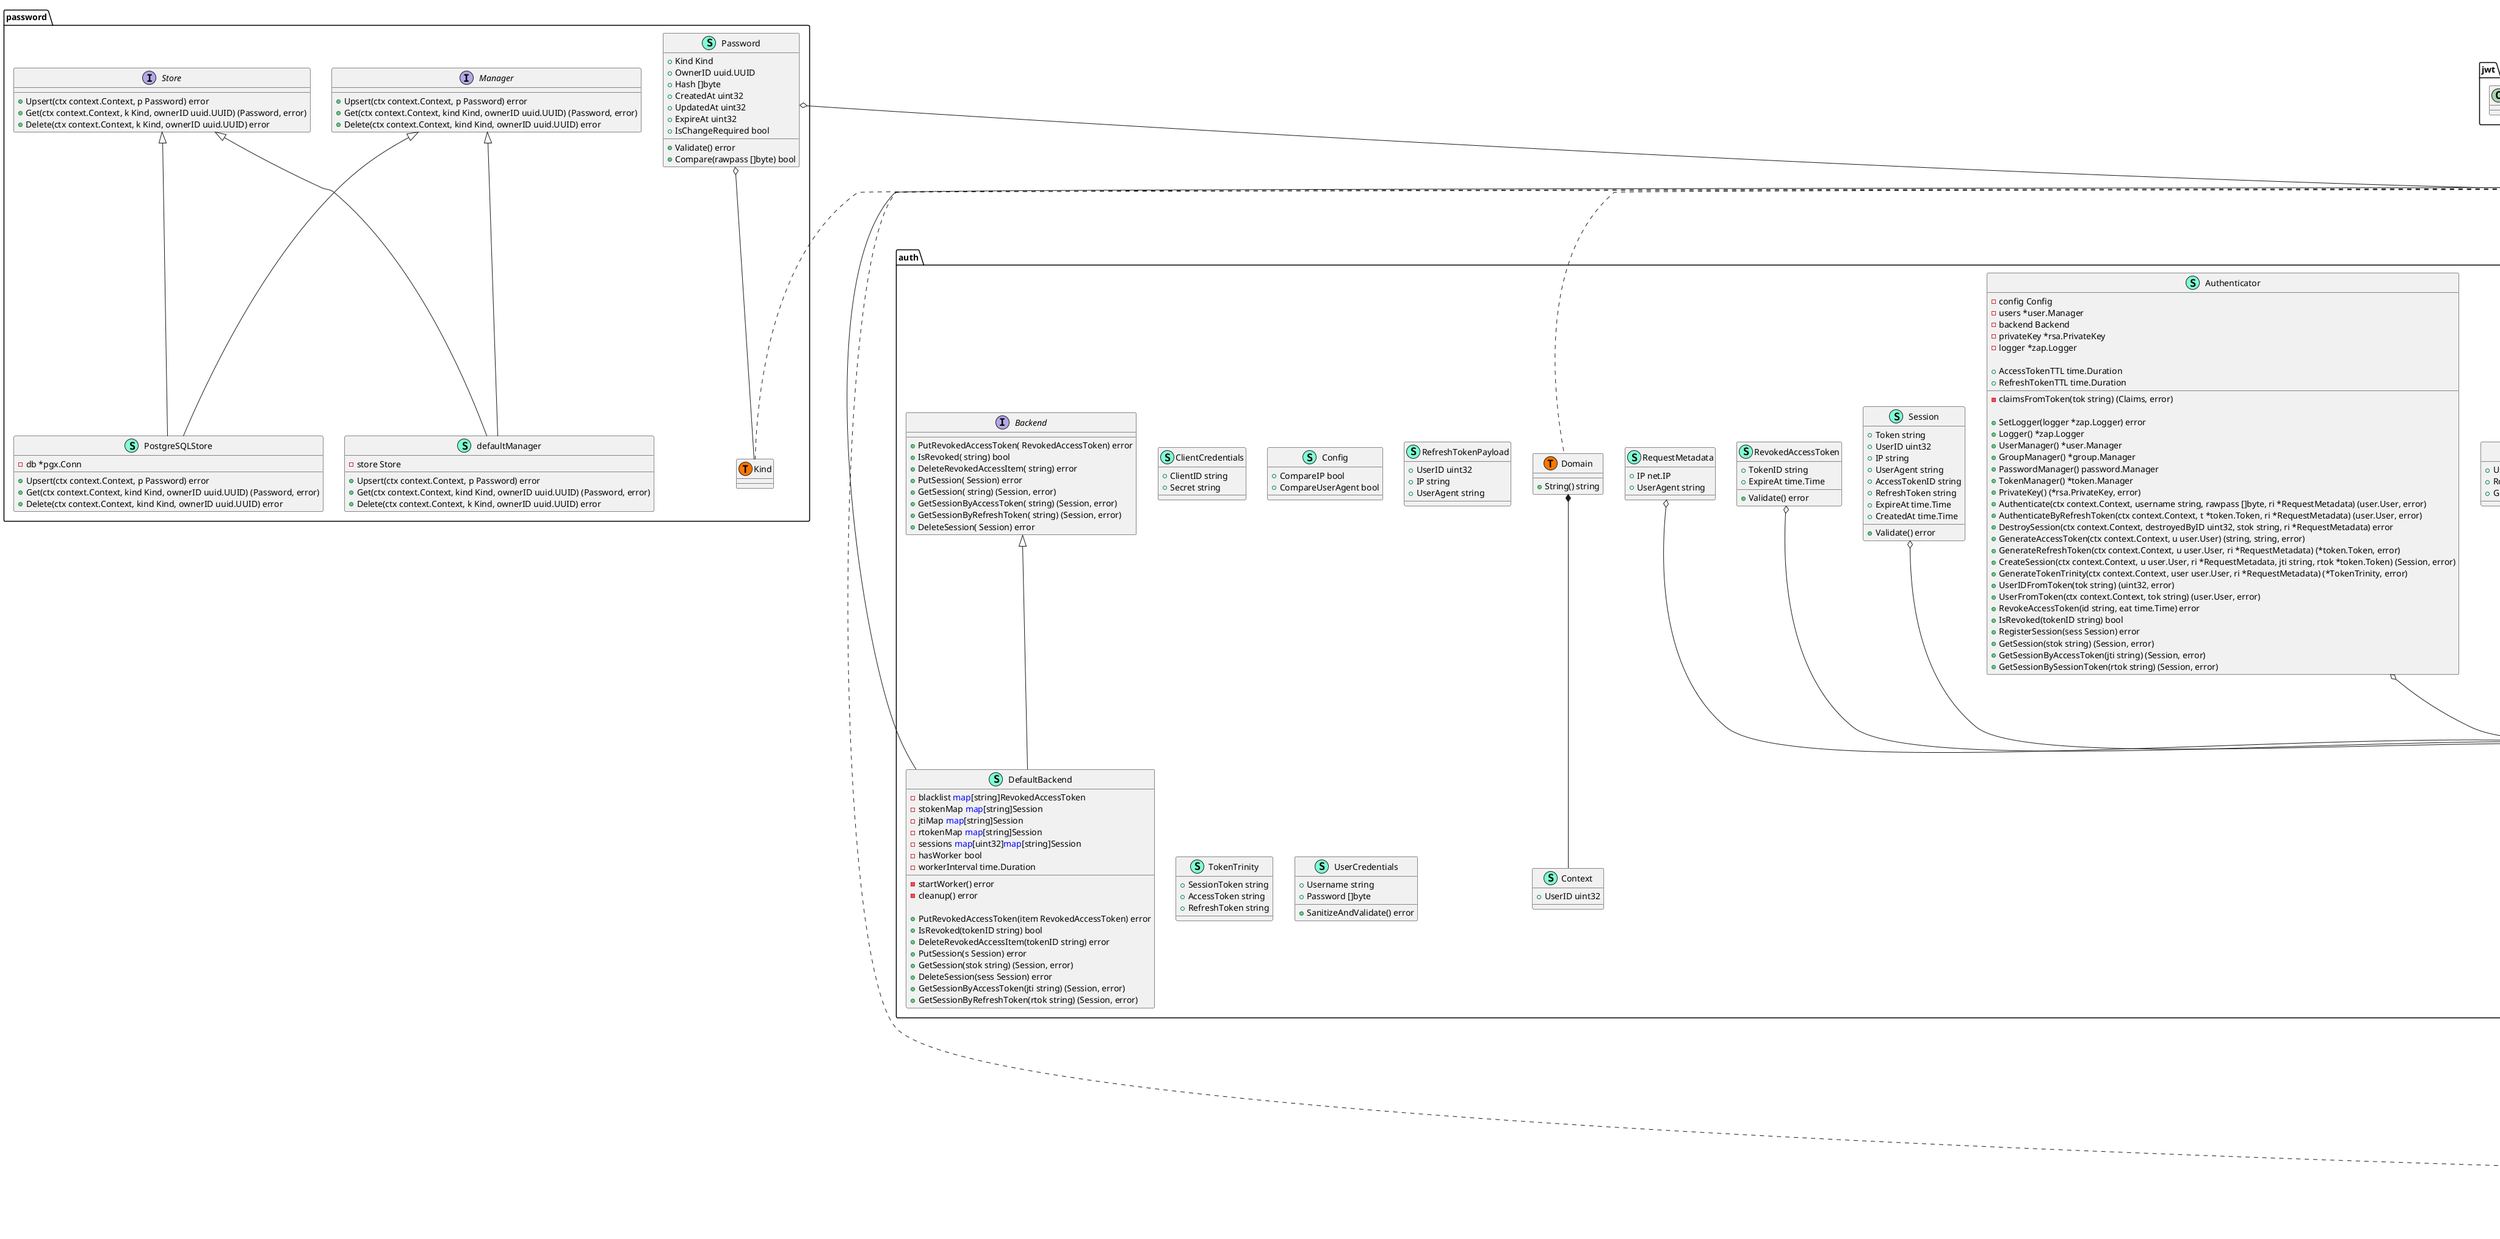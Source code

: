 @startuml
namespace accesspolicy {
    class Actor << (S,Aquamarine) >> {
        + ID uuid.UUID
        + Kind ActorKind

    }
    class ActorKind << (S,Aquamarine) >> {
        + String() string

    }
    class Cell << (S,Aquamarine) >> {
        + Key Actor
        + Rights Right

    }
    class Manager << (S,Aquamarine) >> {
        - policies <font color=blue>map</font>[uuid.UUID]Policy
        - keyMap <font color=blue>map</font>[TKey]uuid.UUID
        - roster <font color=blue>map</font>[uuid.UUID]*Roster
        - groups *group.Manager
        - store Store
        - rosterLock sync.RWMutex

        - putPolicy(p Policy, r *Roster) error
        - lookupPolicy(id uuid.UUID) (Policy, error)
        - removePolicy(policyID uuid.UUID) error

        + Create(ctx context.Context, key TKey, ownerID uuid.UUID, parentID uuid.UUID, obj Object, flags uint8) (Policy, error)
        + Update(ctx context.Context, p Policy) error
        + PolicyByID(ctx context.Context, id uuid.UUID) (Policy, error)
        + PolicyByKey(ctx context.Context, name TKey) (Policy, error)
        + PolicyByObject(ctx context.Context, obj Object) (Policy, error)
        + DeletePolicy(ctx context.Context, p Policy) error
        + RosterByPolicyID(ctx context.Context, id uuid.UUID) (*Roster, error)
        + HasRights(ctx context.Context, pid uuid.UUID, actor Actor, rights Right) bool
        + GrantAccess(ctx context.Context, pid uuid.UUID, grantor Actor, grantee Actor, access Right) error
        + RevokeAccess(ctx context.Context, pid uuid.UUID, grantor Actor, grantee Actor) error
        + SetParent(ctx context.Context, policyID uuid.UUID, parentID uuid.UUID) error
        + Access(ctx context.Context, policyID uuid.UUID, userID uuid.UUID) Right
        + GroupAccess(ctx context.Context, pid uuid.UUID, groupID uuid.UUID) Right
        + GrantPublicAccess(ctx context.Context, pid uuid.UUID, grantor Actor, rights Right) error
        + GrantRoleAccess(ctx context.Context, pid uuid.UUID, grantor Actor, roleID uuid.UUID, rights Right) error
        + GrantGroupAccess(ctx context.Context, pid uuid.UUID, grantor Actor, groupID uuid.UUID, rights Right) error
        + GrantUserAccess(ctx context.Context, pid uuid.UUID, grantor Actor, userID uuid.UUID, rights Right) error
        + UserHasAccess(ctx context.Context, pid uuid.UUID, userID uuid.UUID, rights Right) bool
        + HasPublicRights(ctx context.Context, policyID uuid.UUID, rights Right) bool
        + HasGroupRights(ctx context.Context, policyID uuid.UUID, groupID uuid.UUID, rights Right) bool
        + HasRoleRights(ctx context.Context, policyID uuid.UUID, groupID uuid.UUID, rights Right) bool
        + SummarizedUserAccess(ctx context.Context, policyID uuid.UUID, userID uuid.UUID) Right

    }
    class Object << (S,Aquamarine) >> {
        + Name TObjectName
        + ID uuid.UUID

    }
    class Policy << (S,Aquamarine) >> {
        + Key TKey
        + ObjectName TObjectName
        + ID uuid.UUID
        + ParentID uuid.UUID
        + OwnerID uuid.UUID
        + ObjectID uuid.UUID
        + Flags uint8
        + _ <font color=blue>struct</font>{}

        + IsOwner(id uuid.UUID) bool
        + ApplyChangelog(changelog diff.Changelog) error
        + Validate() error
        + IsInherited() bool
        + IsExtended() bool
        + SetKey(key <font color=blue>interface</font>{}, maxLen int) error
        + SetObjectName(objectType <font color=blue>interface</font>{}, maxLen int) error

    }
    class PostgreSQLStore << (S,Aquamarine) >> {
        - db *pgx.Conn

        - withTransaction(ctx context.Context, fn <font color=blue>func</font>(*pgx.Tx) error) error
        - breakdownRoster(pid uuid.UUID, r *Roster) []RosterEntry
        - buildRoster(records []RosterEntry) *Roster
        - applyRosterChanges(tx *pgx.Tx, pid uuid.UUID, r *Roster) error
        - onePolicy(ctx context.Context, q string, args ...<font color=blue>interface</font>{}) (Policy, error)
        - manyPolicies(ctx context.Context, q string, args ...<font color=blue>interface</font>{}) ([]Policy, error)

        + CreatePolicy(ctx context.Context, p Policy, r *Roster) (Policy, *Roster, error)
        + UpdatePolicy(ctx context.Context, p Policy, r *Roster) error
        + FetchPolicyByID(ctx context.Context, id uuid.UUID) (Policy, error)
        + FetchPolicyByKey(ctx context.Context, key TKey) (Policy, error)
        + FetchPolicyByObject(ctx context.Context, obj Object) (Policy, error)
        + DeletePolicy(ctx context.Context, p Policy) error
        + CreateRoster(ctx context.Context, policyID uuid.UUID, r *Roster) error
        + FetchRosterByPolicyID(ctx context.Context, pid uuid.UUID) (*Roster, error)
        + UpdateRoster(ctx context.Context, pid uuid.UUID, r *Roster) error
        + DeleteRoster(ctx context.Context, pid uuid.UUID) error

    }
    class RAction << (S,Aquamarine) >> {
        + String() string

    }
    class Right << (S,Aquamarine) >> {
        + Translate() string
        + String() string

    }
    class Roster << (S,Aquamarine) >> {
        - calculatedCache <font color=blue>map</font>[Actor]Right
        - changes []rosterChange
        - registryLock sync.RWMutex
        - cacheLock sync.RWMutex
        - changeLock sync.RWMutex
        - backup *Roster

        + Registry []Cell
        + Everyone Right

        - put(key Actor, rights Right) 
        - lookup(key Actor) Right
        - hasRights(key Actor, rights Right) bool
        - delete(key Actor) 
        - putCache(key Actor, rights Right) 
        - lookupCache(key Actor) (Right, error)
        - deleteCache(key Actor) 
        - change(action RAction, key Actor, rights Right) 
        - clearChanges() 
        - createBackup() 
        - restoreBackup() 

    }
    class RosterEntry << (S,Aquamarine) >> {
        + PolicyID uuid.UUID
        + ActorID uuid.UUID
        + ActorKind ActorKind
        + Access Right
        + AccessExplained string

    }
    interface Store  {
        + CreatePolicy(ctx context.Context, p Policy, r *Roster) (Policy, *Roster, error)
        + UpdatePolicy(ctx context.Context, p Policy, r *Roster) error
        + FetchPolicyByID(ctx context.Context, id uuid.UUID) (Policy, error)
        + FetchPolicyByKey(ctx context.Context, key TKey) (Policy, error)
        + FetchPolicyByObject(ctx context.Context, obj Object) (Policy, error)
        + DeletePolicy(ctx context.Context, p Policy) error
        + CreateRoster(ctx context.Context, policyID uuid.UUID, r *Roster) error
        + FetchRosterByPolicyID(ctx context.Context, pid uuid.UUID) (*Roster, error)
        + UpdateRoster(ctx context.Context, pid uuid.UUID, r *Roster) error
        + DeleteRoster(ctx context.Context, pid uuid.UUID) error

    }
    class TKey << (S,Aquamarine) >> {
        + Value() (driver.Value, error)
        + Scan(v <font color=blue>interface</font>{}) error

    }
    class TObjectName << (S,Aquamarine) >> {
        + Value() (driver.Value, error)
        + Scan(v <font color=blue>interface</font>{}) error

    }
    class accesspolicy.ActorKind << (T, #FF7700) >>  {
    }
    class accesspolicy.RAction << (T, #FF7700) >>  {
    }
    class accesspolicy.Right << (T, #FF7700) >>  {
    }
    class accesspolicy.TKey << (T, #FF7700) >>  {
    }
    class rosterChange << (S,Aquamarine) >> {
        - action RAction
        - key Actor
        - accessRight Right

    }
}
"sync.RWMutex" *-- "accesspolicy.Manager"

"accesspolicy.Store" <|-- "accesspolicy.PostgreSQLStore"

"accesspolicy.Actor" o-- "accesspolicy.ActorKind"
"accesspolicy.Actor" o-- "uuid.UUID"
"accesspolicy.Cell" o-- "accesspolicy.Actor"
"accesspolicy.Cell" o-- "accesspolicy.Right"
"accesspolicy.Object" o-- "accesspolicy.TObjectName"
"accesspolicy.Object" o-- "uuid.UUID"
"accesspolicy.Policy" o-- "accesspolicy.TKey"
"accesspolicy.Policy" o-- "accesspolicy.TObjectName"
"accesspolicy.Policy" o-- "uuid.UUID"
"accesspolicy.Roster" o-- "accesspolicy.Cell"
"accesspolicy.Roster" o-- "accesspolicy.Right"
"accesspolicy.RosterEntry" o-- "accesspolicy.ActorKind"
"accesspolicy.RosterEntry" o-- "accesspolicy.Right"
"accesspolicy.RosterEntry" o-- "uuid.UUID"

namespace auth {
    class Authenticator << (S,Aquamarine) >> {
        - config Config
        - users *user.Manager
        - backend Backend
        - privateKey *rsa.PrivateKey
        - logger *zap.Logger

        + AccessTokenTTL time.Duration
        + RefreshTokenTTL time.Duration

        - claimsFromToken(tok string) (Claims, error)

        + SetLogger(logger *zap.Logger) error
        + Logger() *zap.Logger
        + UserManager() *user.Manager
        + GroupManager() *group.Manager
        + PasswordManager() password.Manager
        + TokenManager() *token.Manager
        + PrivateKey() (*rsa.PrivateKey, error)
        + Authenticate(ctx context.Context, username string, rawpass []byte, ri *RequestMetadata) (user.User, error)
        + AuthenticateByRefreshToken(ctx context.Context, t *token.Token, ri *RequestMetadata) (user.User, error)
        + DestroySession(ctx context.Context, destroyedByID uint32, stok string, ri *RequestMetadata) error
        + GenerateAccessToken(ctx context.Context, u user.User) (string, string, error)
        + GenerateRefreshToken(ctx context.Context, u user.User, ri *RequestMetadata) (*token.Token, error)
        + CreateSession(ctx context.Context, u user.User, ri *RequestMetadata, jti string, rtok *token.Token) (Session, error)
        + GenerateTokenTrinity(ctx context.Context, user user.User, ri *RequestMetadata) (*TokenTrinity, error)
        + UserIDFromToken(tok string) (uint32, error)
        + UserFromToken(ctx context.Context, tok string) (user.User, error)
        + RevokeAccessToken(id string, eat time.Time) error
        + IsRevoked(tokenID string) bool
        + RegisterSession(sess Session) error
        + GetSession(stok string) (Session, error)
        + GetSessionByAccessToken(jti string) (Session, error)
        + GetSessionBySessionToken(rtok string) (Session, error)

    }
    interface Backend  {
        + PutRevokedAccessToken( RevokedAccessToken) error
        + IsRevoked( string) bool
        + DeleteRevokedAccessItem( string) error
        + PutSession( Session) error
        + GetSession( string) (Session, error)
        + GetSessionByAccessToken( string) (Session, error)
        + GetSessionByRefreshToken( string) (Session, error)
        + DeleteSession( Session) error

    }
    class Claims << (S,Aquamarine) >> {
        + UserID uuid.UUID
        + Roles []group.TKey
        + Groups []group.TKey

    }
    class ClientCredentials << (S,Aquamarine) >> {
        + ClientID string
        + Secret string

    }
    class Config << (S,Aquamarine) >> {
        + CompareIP bool
        + CompareUserAgent bool

    }
    class Context << (S,Aquamarine) >> {
        + UserID uint32

    }
    class DefaultBackend << (S,Aquamarine) >> {
        - blacklist <font color=blue>map</font>[string]RevokedAccessToken
        - stokenMap <font color=blue>map</font>[string]Session
        - jtiMap <font color=blue>map</font>[string]Session
        - rtokenMap <font color=blue>map</font>[string]Session
        - sessions <font color=blue>map</font>[uint32]<font color=blue>map</font>[string]Session
        - hasWorker bool
        - workerInterval time.Duration

        - startWorker() error
        - cleanup() error

        + PutRevokedAccessToken(item RevokedAccessToken) error
        + IsRevoked(tokenID string) bool
        + DeleteRevokedAccessItem(tokenID string) error
        + PutSession(s Session) error
        + GetSession(stok string) (Session, error)
        + DeleteSession(sess Session) error
        + GetSessionByAccessToken(jti string) (Session, error)
        + GetSessionByRefreshToken(rtok string) (Session, error)

    }
    class Domain << (S,Aquamarine) >> {
        + String() string

    }
    class RefreshTokenPayload << (S,Aquamarine) >> {
        + UserID uint32
        + IP string
        + UserAgent string

    }
    class RequestMetadata << (S,Aquamarine) >> {
        + IP net.IP
        + UserAgent string

    }
    class RevokedAccessToken << (S,Aquamarine) >> {
        + TokenID string
        + ExpireAt time.Time

        + Validate() error

    }
    class Session << (S,Aquamarine) >> {
        + Token string
        + UserID uint32
        + IP string
        + UserAgent string
        + AccessTokenID string
        + RefreshToken string
        + ExpireAt time.Time
        + CreatedAt time.Time

        + Validate() error

    }
    class TokenTrinity << (S,Aquamarine) >> {
        + SessionToken string
        + AccessToken string
        + RefreshToken string

    }
    class UserCredentials << (S,Aquamarine) >> {
        + Username string
        + Password []byte

        + SanitizeAndValidate() error

    }
    class auth.ContextKey << (T, #FF7700) >>  {
    }
    class auth.Domain << (T, #FF7700) >>  {
    }
}
"jwt.StandardClaims" *-- "auth.Claims"
"auth.Domain" *-- "auth.Context"
"sync.RWMutex" *-- "auth.DefaultBackend"

"auth.Backend" <|-- "auth.DefaultBackend"

"auth.Authenticator" o-- "time.Duration"
"auth.Claims" o-- "group.TKey"
"auth.Claims" o-- "uuid.UUID"
"auth.RequestMetadata" o-- "net.IP"
"auth.RevokedAccessToken" o-- "time.Time"
"auth.Session" o-- "time.Time"

namespace bytearray {
    class ByteString128 << (S,Aquamarine) >> {
        + String() string
        + Trim() 
        + ToLower() 
        + EncodeBinary(ci *pgtype.ConnInfo, buf []byte) ([]byte, error)
        + DecodeBinary(ci *pgtype.ConnInfo, src []byte) error

    }
    class ByteString16 << (S,Aquamarine) >> {
        + String() string
        + Trim() 
        + ToLower() 
        + EncodeBinary(ci *pgtype.ConnInfo, buf []byte) ([]byte, error)
        + DecodeBinary(ci *pgtype.ConnInfo, src []byte) error

    }
    class ByteString256 << (S,Aquamarine) >> {
        + String() string
        + Trim() 
        + ToLower() 
        + EncodeBinary(ci *pgtype.ConnInfo, buf []byte) ([]byte, error)
        + DecodeBinary(ci *pgtype.ConnInfo, src []byte) error

    }
    class ByteString32 << (S,Aquamarine) >> {
        + String() string
        + Trim() 
        + ToLower() 
        + EncodeBinary(ci *pgtype.ConnInfo, buf []byte) ([]byte, error)
        + DecodeBinary(ci *pgtype.ConnInfo, src []byte) error

    }
    class ByteString512 << (S,Aquamarine) >> {
        + String() string
        + Trim() 
        + ToLower() 
        + EncodeBinary(ci *pgtype.ConnInfo, buf []byte) ([]byte, error)
        + DecodeBinary(ci *pgtype.ConnInfo, src []byte) error

    }
    class ByteString64 << (S,Aquamarine) >> {
        + String() string
        + Trim() 
        + ToLower() 
        + EncodeBinary(ci *pgtype.ConnInfo, buf []byte) ([]byte, error)
        + DecodeBinary(ci *pgtype.ConnInfo, src []byte) error

    }
    class bytearray.ByteString128 << (T, #FF7700) >>  {
    }
    class bytearray.ByteString16 << (T, #FF7700) >>  {
    }
    class bytearray.ByteString256 << (T, #FF7700) >>  {
    }
    class bytearray.ByteString32 << (T, #FF7700) >>  {
    }
    class bytearray.ByteString512 << (T, #FF7700) >>  {
    }
    class bytearray.ByteString64 << (T, #FF7700) >>  {
    }
}



namespace core {
    class Core << (S,Aquamarine) >> {
        - users *user.Manager
        - tokens *token.Manager
        - logger *zap.Logger

        + Init(ctx context.Context) error
        + UserManager() *user.Manager
        + TokenManager() (*token.Manager, error)
        + Validate() error
        + SetLogger(logger *zap.Logger) error
        + Logger() *zap.Logger
        + SetTokenManager(tm *token.Manager) error

    }
}



namespace endpoints {
    class Endpoint << (S,Aquamarine) >> {
        - name TName
        - core *core.Core
        - handler Handler

        + ServeHTTP(w http.ResponseWriter, r *http.Request) 

    }
    class Response << (S,Aquamarine) >> {
        + Error error
        + Result <font color=blue>interface</font>{}
        + ExecutionTime time.Duration

    }
    class TName << (S,Aquamarine) >> {
        + Scan(v <font color=blue>interface</font>{}) error
        + Value() (driver.Value, error)

    }
    class endpoints.ContextKey << (T, #FF7700) >>  {
    }
    class endpoints.Handler << (T, #FF7700) >>  {
    }
    class endpoints.TName << (T, #FF7700) >>  {
    }
    class "<font color=blue>func</font>(*core.Core, http.ResponseWriter, *http.Request) (<font color=blue>interface</font>{}, int, error)" as fontcolorbluefuncfontcoreCorehttpResponseWriterhttpRequestfontcolorblueinterfacefontinterror {
        'This class was created so that we can correctly have an alias pointing to this name. Since it contains dots that can break namespaces
    }
}


"endpoints.Response" o-- "time.Duration"

namespace group {
    class Asset << (S,Aquamarine) >> {
        + Kind AssetKind
        + ID uuid.UUID

    }
    class AssetKind << (S,Aquamarine) >> {
        + Value() (driver.Value, error)
        + Scan(data []byte) error
        + String() string

    }
    class Flags << (S,Aquamarine) >> {
        + Translate() string
        + String() string
        + Value() (driver.Value, error)

    }
    class Group << (S,Aquamarine) >> {
        + DisplayName TName
        + Key TKey
        + ID uuid.UUID
        + ParentID uuid.UUID
        + Flags Flags
        + _ <font color=blue>struct</font>{}

        + Validate() error
        + IsDefault() bool
        + IsEnabled() bool
        + IsGroup() bool
        + IsRole() bool
        + SetKey(key <font color=blue>interface</font>{}, maxLen int) error
        + SetName(name <font color=blue>interface</font>{}, maxLen int) error

    }
    class Manager << (S,Aquamarine) >> {
        - groups <font color=blue>map</font>[uuid.UUID]Group
        - keyMap <font color=blue>map</font>[TKey]uuid.UUID
        - defaultIDs []uuid.UUID
        - assetGroups <font color=blue>map</font>[Asset][]uuid.UUID
        - groupAssets <font color=blue>map</font>[uuid.UUID][]Asset
        - store Store
        - logger *zap.Logger

        - setupDefaultGroups(ctx context.Context) error

        + SetLogger(logger *zap.Logger) error
        + Logger() *zap.Logger
        + Init(ctx context.Context) error
        + Store() (Store, error)
        + Create(ctx context.Context, flags Flags, parentID uuid.UUID, key TKey, name TName) (Group, error)
        + Put(ctx context.Context, g Group) error
        + Lookup(ctx context.Context, groupID uuid.UUID) (Group, error)
        + Remove(ctx context.Context, groupID uuid.UUID) error
        + List(kind Flags) []Group
        + GroupByID(ctx context.Context, id uuid.UUID) (Group, error)
        + GroupByKey(ctx context.Context, key TKey) (Group, error)
        + GroupByName(ctx context.Context, name TName) (Group, error)
        + DeleteGroup(ctx context.Context, groupID uuid.UUID) error
        + GroupsByAssetID(ctx context.Context, mask Flags, asset Asset) []Group
        + Groups(ctx context.Context, mask Flags) []Group
        + Parent(ctx context.Context, g Group) (Group, error)
        + Validate(ctx context.Context, groupID uuid.UUID) error
        + IsCircuited(ctx context.Context, groupID uuid.UUID) (bool, error)
        + SetParent(ctx context.Context, groupID uuid.UUID, newParentID uuid.UUID) error
        + IsAsset(ctx context.Context, groupID uuid.UUID, asset Asset) bool
        + CreateRelation(ctx context.Context, rel Relation) error
        + DeleteRelation(ctx context.Context, rel Relation) error
        + LinkAsset(ctx context.Context, groupID uuid.UUID, asset Asset) error
        + UnlinkAsset(ctx context.Context, groupID uuid.UUID, asset Asset) error
        + Invite(ctx context.Context, groupID uuid.UUID, asset Asset) error

    }
    class PostgreSQLStore << (S,Aquamarine) >> {
        - db *pgx.Conn

        - oneGroup(ctx context.Context, q string, args ...<font color=blue>interface</font>{}) (Group, error)
        - manyGroups(ctx context.Context, q string, args ...<font color=blue>interface</font>{}) ([]Group, error)
        - oneRelation(ctx context.Context, q string, args ...<font color=blue>interface</font>{}) (Relation, error)
        - manyRelations(ctx context.Context, q string, args ...<font color=blue>interface</font>{}) ([]Relation, error)

        + UpsertGroup(ctx context.Context, g Group) (Group, error)
        + CreateRelation(ctx context.Context, rel Relation) error
        + FetchGroupByID(ctx context.Context, groupID uuid.UUID) (Group, error)
        + FetchGroupByKey(ctx context.Context, key TKey) (Group, error)
        + FetchGroupByName(ctx context.Context, name TName) (Group, error)
        + FetchGroupsByName(ctx context.Context, isPartial bool, name TName) ([]Group, error)
        + FetchAllGroups(ctx context.Context) ([]Group, error)
        + FetchAllRelations(ctx context.Context) ([]Relation, error)
        + FetchGroupRelations(ctx context.Context, groupID uuid.UUID) ([]Relation, error)
        + HasRelation(ctx context.Context, rel Relation) (bool, error)
        + DeleteByID(ctx context.Context, groupID uuid.UUID) error
        + DeleteRelation(ctx context.Context, rel Relation) error

    }
    class Relation << (S,Aquamarine) >> {
        + GroupID uuid.UUID
        + Asset Asset

    }
    interface Store  {
        + UpsertGroup(ctx context.Context, g Group) (Group, error)
        + CreateRelation(ctx context.Context, rel Relation) error
        + FetchGroupByID(ctx context.Context, groupID uuid.UUID) (Group, error)
        + FetchGroupByKey(ctx context.Context, key TKey) (Group, error)
        + FetchGroupByName(ctx context.Context, name TName) (Group, error)
        + FetchGroupsByName(ctx context.Context, isPartial bool, name TName) ([]Group, error)
        + HasRelation(ctx context.Context, rel Relation) (bool, error)
        + FetchAllGroups(ctx context.Context) ([]Group, error)
        + FetchAllRelations(ctx context.Context) ([]Relation, error)
        + FetchGroupRelations(ctx context.Context, groupID uuid.UUID) ([]Relation, error)
        + DeleteByID(ctx context.Context, groupID uuid.UUID) error
        + DeleteRelation(ctx context.Context, rel Relation) error

    }
    class TKey << (S,Aquamarine) >> {
        + MarshalBinary() ([]byte, error)
        + UnmarshalBinary(data []byte) ([]byte, error)
        + Value() (driver.Value, error)
        + EncodeBinary(ci *pgtype.ConnInfo, buf []byte) ([]byte, error)
        + Scan(v <font color=blue>interface</font>{}) error
        + String() string

    }
    class TName << (S,Aquamarine) >> {
        + Value() (driver.Value, error)
        + MarshalBinary() ([]byte, error)
        + UnmarshalBinary(data []byte) ([]byte, error)
        + String() string
        + Scan(v <font color=blue>interface</font>{}) error

    }
    class group.AssetKind << (T, #FF7700) >>  {
    }
    class group.Flags << (T, #FF7700) >>  {
    }
    class group.List << (T, #FF7700) >>  {
    }
    class group.TKey << (T, #FF7700) >>  {
    }
}
"sync.RWMutex" *-- "group.Manager"

"group.Store" <|-- "group.PostgreSQLStore"

"group.Asset" o-- "group.AssetKind"
"group.Asset" o-- "uuid.UUID"
"group.Group" o-- "group.Flags"
"group.Group" o-- "group.TKey"
"group.Group" o-- "group.TName"
"group.Group" o-- "uuid.UUID"
"group.Relation" o-- "group.Asset"
"group.Relation" o-- "uuid.UUID"

namespace guard {
    class cache << (S,Aquamarine) >> {
        - objects <font color=blue>map</font>[string]object

        - inspectObject(obj <font color=blue>interface</font>{}) (object, error)

    }
    class object << (S,Aquamarine) >> {
        - name string
        - dbColumns <font color=blue>map</font>[string]string
        - editable <font color=blue>map</font>[string]bool

        - addFields(field reflect.StructField) 

    }
}
"sync.RWMutex" *-- "guard.cache"



namespace password {
    interface Manager  {
        + Upsert(ctx context.Context, p Password) error
        + Get(ctx context.Context, kind Kind, ownerID uuid.UUID) (Password, error)
        + Delete(ctx context.Context, kind Kind, ownerID uuid.UUID) error

    }
    class Password << (S,Aquamarine) >> {
        + Kind Kind
        + OwnerID uuid.UUID
        + Hash []byte
        + CreatedAt uint32
        + UpdatedAt uint32
        + ExpireAt uint32
        + IsChangeRequired bool

        + Validate() error
        + Compare(rawpass []byte) bool

    }
    class PostgreSQLStore << (S,Aquamarine) >> {
        - db *pgx.Conn

        + Upsert(ctx context.Context, p Password) error
        + Get(ctx context.Context, kind Kind, ownerID uuid.UUID) (Password, error)
        + Delete(ctx context.Context, kind Kind, ownerID uuid.UUID) error

    }
    interface Store  {
        + Upsert(ctx context.Context, p Password) error
        + Get(ctx context.Context, k Kind, ownerID uuid.UUID) (Password, error)
        + Delete(ctx context.Context, k Kind, ownerID uuid.UUID) error

    }
    class defaultManager << (S,Aquamarine) >> {
        - store Store

        + Upsert(ctx context.Context, p Password) error
        + Get(ctx context.Context, kind Kind, ownerID uuid.UUID) (Password, error)
        + Delete(ctx context.Context, k Kind, ownerID uuid.UUID) error

    }
    class password.Kind << (T, #FF7700) >>  {
    }
}

"password.Manager" <|-- "password.PostgreSQLStore"
"password.Store" <|-- "password.PostgreSQLStore"
"password.Manager" <|-- "password.defaultManager"
"password.Store" <|-- "password.defaultManager"

"password.Password" o-- "password.Kind"
"password.Password" o-- "uuid.UUID"

namespace server {
    class Response << (S,Aquamarine) >> {
        + StatusCode int
        + Error error
        + Payload <font color=blue>interface</font>{}

    }
    class Server << (S,Aquamarine) >> {
        - core *core.Core

    }
    class server.ContextKey << (T, #FF7700) >>  {
    }
}



namespace task {
    class Manager << (S,Aquamarine) >> {
    }
    class Queue << (S,Aquamarine) >> {
        + Len() int
        + Less(i int, j int) bool
        + Swap(i int, j int) 

    }
    class Status << (S,Aquamarine) >> {
        + Total int64
        + Current int64
        + StageTotal int64
        + StageCurrent int64
        + Flags uint64

    }
    class Task << (S,Aquamarine) >> {
        - fn Process

        + Name string
        + StartedAt dbr.NullTime
        + ExecTime dbr.NullTime

    }
    class task.Process << (T, #FF7700) >>  {
    }
    class task.Queue << (T, #FF7700) >>  {
    }
}


"task.Task" o-- "dbr.NullTime"

namespace token {
    class Callback << (S,Aquamarine) >> {
        + Name CallbackName
        + Kind Kind
        + Function <font color=blue>func</font>(context.Context, Token) error

    }
    class CallbackError << (S,Aquamarine) >> {
        + Kind Kind
        + Token Token
        + Err error

    }
    class CallbackName << (S,Aquamarine) >> {
        + Scan(data <font color=blue>interface</font>{}) error
        + Value() (driver.Value, error)

    }
    class Hash << (S,Aquamarine) >> {
        + EncodeBinary(ci *pgtype.ConnInfo, buf []byte) ([]byte, error)
        + DecodeBinary(ci *pgtype.ConnInfo, src []byte) error
        + String() string

    }
    class Kind << (S,Aquamarine) >> {
        + String() string

    }
    class Manager << (S,Aquamarine) >> {
        - tokens <font color=blue>map</font>[Hash]Token
        - store Store
        - callbacks []Callback
        - errorChan <font color=blue>chan</font> CallbackError
        - logger *zap.Logger

        + BaseContext context.Context

        + SetLogger(logger *zap.Logger) error
        + Logger() *zap.Logger
        + Init() error
        + Store() (Store, error)
        + Validate() error
        + List(k Kind) []Token
        + Create(ctx context.Context, k Kind, ttl time.Duration, checkins int32) (Token, error)
        + Get(ctx context.Context, hash Hash) (Token, error)
        + Delete(ctx context.Context, t Token) error
        + Checkin(ctx context.Context, hash Hash) error
        + Cleanup(ctx context.Context) error
        + AddCallback(kind Kind, name CallbackName, fn <font color=blue>func</font>(context.Context, Token) error) error
        + GetCallback(name CallbackName) (*Callback, error)
        + GetCallbacks(k Kind) []Callback
        + RemoveCallback(name CallbackName) error

    }
    interface Store  {
        + Put(ctx context.Context, t Token) error
        + Get(ctx context.Context, hash Hash) (Token, error)
        + Delete(ctx context.Context, hash Hash) error

    }
    class Token << (S,Aquamarine) >> {
        + Kind Kind
        + Hash Hash
        + CheckinTotal int32
        + CheckinRemainder int32
        + CreatedAt int64
        + ExpireAt int64

        + Validate() error

    }
    class defaultTokenStore << (S,Aquamarine) >> {
        - db *pgx.Conn

        + Put(ctx context.Context, t Token) error
        + Get(ctx context.Context, hash Hash) (Token, error)
        + Delete(ctx context.Context, hash Hash) error

    }
    class token.CallbackName << (T, #FF7700) >>  {
    }
    class token.Hash << (T, #FF7700) >>  {
    }
    class token.Kind << (T, #FF7700) >>  {
    }
}
"sync.RWMutex" *-- "token.Manager"

"token.Store" <|-- "token.defaultTokenStore"

"token.Callback" o-- "token.CallbackName"
"token.Callback" o-- "token.Kind"
"token.CallbackError" o-- "token.Kind"
"token.CallbackError" o-- "token.Token"
"token.Manager" o-- "context.Context"
"token.Token" o-- "token.Hash"
"token.Token" o-- "token.Kind"

namespace user {
    class Container << (S,Aquamarine) >> {
        + Validate() error
        + Filter(fn <font color=blue>func</font>(User) bool) Container

    }
    class Email << (S,Aquamarine) >> {
        + UserID uuid.UUID

        + Validate() error
        + ApplyChangelog(changelog diff.Changelog) error

    }
    class EmailEssential << (S,Aquamarine) >> {
        + Addr bytearray.ByteString256
        + IsPrimary bool

    }
    class EmailMetadata << (S,Aquamarine) >> {
        - keyHash uint64

        + CreatedAt uint32
        + ConfirmedAt uint32
        + UpdatedAt uint32

    }
    class Essential << (S,Aquamarine) >> {
        + Username bytearray.ByteString32
        + DisplayName bytearray.ByteString32

    }
    class IPAddr << (S,Aquamarine) >> {
        + EncodeBinary(ci *pgtype.ConnInfo, buf []byte) ([]byte, error)
        + DecodeBinary(ci *pgtype.ConnInfo, src []byte) error
        + StringIPv4() string

    }
    class Manager << (S,Aquamarine) >> {
        - passwords password.Manager
        - groups *group.Manager
        - policies *accesspolicy.Manager
        - tokens *token.Manager
        - store Store
        - logger *zap.Logger

        + CreateEmail(ctx context.Context, fn <font color=blue>func</font>(context.Context) (NewEmailObject, error)) (Email, error)
        + EmailByAddr(ctx context.Context, addr bytearray.ByteString256) (Email, error)
        + PrimaryEmailByUserID(ctx context.Context, userID uuid.UUID) (Email, error)
        + UpdateEmail(ctx context.Context, addr bytearray.ByteString256, fn <font color=blue>func</font>(context.Context, Email) (Email, error)) (Email, diff.Changelog, error)
        + DeleteEmailByAddr(ctx context.Context, userID uuid.UUID, addr bytearray.ByteString256) error
        + ConfirmEmail(ctx context.Context, addr bytearray.ByteString256) error
        + Validate() error
        + Store() (Store, error)
        + SetLogger(logger *zap.Logger) error
        + Logger() *zap.Logger
        + SetPasswordManager(pm password.Manager) error
        + SetGroupManager(gm *group.Manager) error
        + SetTokenManager(tm *token.Manager) error
        + SetAccessPolicyManager(apm *accesspolicy.Manager) error
        + GroupManager() *group.Manager
        + AccessPolicyManager() *accesspolicy.Manager
        + TokenManager() *token.Manager
        + PasswordManager() password.Manager
        + CreatePhone(ctx context.Context, fn <font color=blue>func</font>(context.Context) (NewPhoneObject, error)) (Phone, error)
        + PrimaryPhoneByUserID(ctx context.Context, userID uuid.UUID) (Phone, error)
        + UpdatePhone(ctx context.Context, number bytearray.ByteString16, fn <font color=blue>func</font>(context.Context, Phone) (Phone, error)) (Phone, diff.Changelog, error)
        + DeletePhoneByNumber(ctx context.Context, userID uuid.UUID, number bytearray.ByteString16) (Phone, error)
        + CreateProfile(ctx context.Context, fn <font color=blue>func</font>(context.Context) (NewProfileObject, error)) (Profile, error)
        + GetProfileByID(ctx context.Context, id uuid.UUID) (Profile, error)
        + UpdateProfile(ctx context.Context, id uuid.UUID, fn <font color=blue>func</font>(context.Context, Profile) (Profile, error)) (Profile, diff.Changelog, error)
        + DeleteProfileByUserID(ctx context.Context, userID uuid.UUID) error
        + CreateUser(ctx context.Context, fn <font color=blue>func</font>(context.Context) (NewUserObject, error)) (User, error)
        + BulkCreateUser(ctx context.Context, newUsers []User) ([]User, error)
        + UserByID(ctx context.Context, id uuid.UUID) (User, error)
        + UserByUsername(ctx context.Context, username string) (User, error)
        + UserByEmailAddr(ctx context.Context, addr string) (User, error)
        + UpdateUser(ctx context.Context, id uuid.UUID, fn <font color=blue>func</font>(context.Context, User) (User, error)) (User, diff.Changelog, error)
        + DeleteUserByID(ctx context.Context, id uuid.UUID, isHard bool) (User, error)
        + CheckAvailability(ctx context.Context, username string, email string) error
        + SetPassword(ctx context.Context, userID uuid.UUID, p password.Password) error

    }
    class Metadata << (S,Aquamarine) >> {
        + Checksum uint64
        + CreatedAt uint32
        + CreatedByID uuid.UUID
        + UpdatedAt uint32
        + UpdatedByID uuid.UUID
        + ConfirmedAt uint32
        + DeletedAt uint32
        + DeletedByID uuid.UUID
        + LastLoginAt uint32
        + LastLoginIP IPAddr
        + LastLoginFailedAt uint32
        + LastLoginFailedIP IPAddr
        + LastLoginAttempts uint8
        + IsSuspended bool
        + SuspendedAt uint32
        + SuspensionExpiresAt uint32
        + SuspensionReason bytearray.ByteString128

    }
    class NewEmailObject << (S,Aquamarine) >> {
        + UserID uuid.UUID
        + IsConfirmed bool

    }
    class NewPhoneObject << (S,Aquamarine) >> {
        + UserID uuid.UUID
        + IsConfirmed bool

    }
    class NewProfileObject << (S,Aquamarine) >> {
        + UserID uuid.UUID

    }
    class NewUserObject << (S,Aquamarine) >> {
        + EmailAddr bytearray.ByteString256
        + PhoneNumber bytearray.ByteString16
        + Password []byte

    }
    interface Object  {
        + ObjectID() int64
        + ObjectKind() uint8

    }
    class Phone << (S,Aquamarine) >> {
        + UserID uuid.UUID

        + Validate() error
        + ApplyChangelog(changelog diff.Changelog) error

    }
    class PhoneEssential << (S,Aquamarine) >> {
        + Number bytearray.ByteString16
        + IsPrimary bool

    }
    class PhoneMetadata << (S,Aquamarine) >> {
        - keyHash uint64

        + CreatedAt uint32
        + ConfirmedAt uint32
        + UpdatedAt uint32

    }
    class PostgreSQLStore << (S,Aquamarine) >> {
        - db *pgx.Conn

        - oneEmail(ctx context.Context, q string, args ...<font color=blue>interface</font>{}) (Email, error)
        - manyEmails(ctx context.Context, q string, args ...<font color=blue>interface</font>{}) ([]Email, error)
        - onePhone(ctx context.Context, q string, args ...<font color=blue>interface</font>{}) (Phone, error)
        - manyPhones(ctx context.Context, q string, args ...<font color=blue>interface</font>{}) ([]Phone, error)
        - fetchUserByQuery(ctx context.Context, q string, args ...<font color=blue>interface</font>{}) (User, error)
        - fetchUsersByQuery(ctx context.Context, q string, args ...<font color=blue>interface</font>{}) ([]User, error)

        + UpsertEmail(ctx context.Context, e Email) (Email, error)
        + FetchPrimaryEmailByUserID(ctx context.Context, userID uuid.UUID) (Email, error)
        + FetchEmailsByUserID(ctx context.Context, userID uuid.UUID) ([]Email, error)
        + FetchEmailByAddr(ctx context.Context, addr string) (Email, error)
        + DeleteEmailByAddr(ctx context.Context, userID uuid.UUID, addr string) error
        + UpsertPhone(ctx context.Context, e Phone) (Phone, error)
        + FetchPrimaryPhoneByUserID(ctx context.Context, userID uuid.UUID) (Phone, error)
        + FetchPhonesByUserID(ctx context.Context, userID uuid.UUID) ([]Phone, error)
        + FetchPhoneByAddr(ctx context.Context, number string) (Phone, error)
        + DeletePhoneByAddr(ctx context.Context, userID uuid.UUID, number string) error
        + UpsertProfile(ctx context.Context, e Phone) (Phone, error)
        + FetchProfileByUserID(ctx context.Context, userID uuid.UUID) (Profile, error)
        + DeleteProfileByUserID(ctx context.Context, userID uuid.UUID) error
        + CreateUser(ctx context.Context, u User) (User, error)
        + BulkCreateUser(ctx context.Context, us []User) ([]User, error)
        + FetchUserByID(ctx context.Context, id uint32) (User, error)
        + FetchUserByUsername(ctx context.Context, username string) (User, error)
        + FetchUserByEmailAddr(ctx context.Context, addr string) (User, error)
        + FetchUserByPhoneNumber(ctx context.Context, number string) (User, error)
        + UpdateUser(ctx context.Context, u User, changelog diff.Changelog) (User, error)
        + DeleteUserByID(ctx context.Context, id uint32) error
        + DeleteUsersByQuery(ctx context.Context, q string, args ...<font color=blue>interface</font>{}) error

    }
    class Profile << (S,Aquamarine) >> {
        + UserID uuid.UUID

        - calculateChecksum() uint64

        + Validate() error
        + ApplyChangelog(changelog diff.Changelog) error

    }
    class ProfileEssential << (S,Aquamarine) >> {
        + Firstname bytearray.ByteString16
        + Lastname bytearray.ByteString16
        + Middlename bytearray.ByteString16
        + Language []byte

    }
    class ProfileMetadata << (S,Aquamarine) >> {
        - keyHash uint64

        + Checksum uint64
        + CreatedAt dbr.NullTime
        + UpdatedAt dbr.NullTime

    }
    interface Store  {
        + UpsertUser(ctx context.Context, u User) (User, error)
        + FetchUserByID(ctx context.Context, id uuid.UUID) (User, error)
        + FetchUserByUsername(ctx context.Context, username bytearray.ByteString32) (User, error)
        + FetchUserByEmailAddr(ctx context.Context, addr bytearray.ByteString256) (User, error)
        + FetchUserByPhoneNumber(ctx context.Context, number bytearray.ByteString16) (User, error)
        + DeleteUserByID(ctx context.Context, id uuid.UUID) error
        + UpsertEmail(ctx context.Context, e Email) (Email, error)
        + FetchPrimaryEmailByUserID(ctx context.Context, userID uuid.UUID) (Email, error)
        + FetchEmailByAddr(ctx context.Context, addr bytearray.ByteString256) (Email, error)
        + FetchEmailsByUserID(ctx context.Context, userID uuid.UUID) ([]Email, error)
        + DeleteEmailByAddr(ctx context.Context, userID uuid.UUID, addr bytearray.ByteString256) error
        + UpsertPhone(ctx context.Context, p Phone) (Phone, error)
        + FetchPrimaryPhoneByUserID(ctx context.Context, userID uuid.UUID) (Phone, error)
        + FetchPhoneByNumber(ctx context.Context, number bytearray.ByteString16) (Phone, error)
        + FetchPhonesByUserID(ctx context.Context, userID uuid.UUID) ([]Phone, error)
        + DeletePhoneByNumber(ctx context.Context, userID uuid.UUID, number bytearray.ByteString16) error
        + UpsertProfile(ctx context.Context, p Profile) (Profile, error)
        + FetchProfileByUserID(ctx context.Context, userID uuid.UUID) (Profile, error)
        + DeleteProfileByUserID(ctx context.Context, userID uuid.UUID) error

    }
    class Team << (S,Aquamarine) >> {
    }
    class User << (S,Aquamarine) >> {
        - keyHash uint64

        + ID uuid.UUID
        + ULID ulid.ULID

        - calculateChecksum() uint64

        + ApplyChangelog(changelog diff.Changelog) error
        + StringID() string
        + Validate() error

    }
    class user.Container << (T, #FF7700) >>  {
    }
    class user.ContextKey << (T, #FF7700) >>  {
    }
    class user.IPAddr << (T, #FF7700) >>  {
    }
}
"user.EmailEssential" *-- "user.Email"
"user.EmailMetadata" *-- "user.Email"
"sync.RWMutex" *-- "user.Manager"
"user.EmailEssential" *-- "user.NewEmailObject"
"user.PhoneEssential" *-- "user.NewPhoneObject"
"user.ProfileEssential" *-- "user.NewProfileObject"
"user.Essential" *-- "user.NewUserObject"
"user.ProfileEssential" *-- "user.NewUserObject"
"user.PhoneEssential" *-- "user.Phone"
"user.PhoneMetadata" *-- "user.Phone"
"user.ProfileEssential" *-- "user.Profile"
"user.ProfileMetadata" *-- "user.Profile"
"user.Essential" *-- "user.User"
"user.Metadata" *-- "user.User"


"user.Email" o-- "uuid.UUID"
"user.EmailEssential" o-- "bytearray.ByteString256"
"user.Essential" o-- "bytearray.ByteString32"
"user.Metadata" o-- "bytearray.ByteString128"
"user.Metadata" o-- "user.IPAddr"
"user.Metadata" o-- "uuid.UUID"
"user.NewEmailObject" o-- "uuid.UUID"
"user.NewPhoneObject" o-- "uuid.UUID"
"user.NewProfileObject" o-- "uuid.UUID"
"user.NewUserObject" o-- "bytearray.ByteString16"
"user.NewUserObject" o-- "bytearray.ByteString256"
"user.Phone" o-- "uuid.UUID"
"user.PhoneEssential" o-- "bytearray.ByteString16"
"user.Profile" o-- "uuid.UUID"
"user.ProfileEssential" o-- "bytearray.ByteString16"
"user.ProfileMetadata" o-- "dbr.NullTime"
"user.User" o-- "ulid.ULID"
"user.User" o-- "uuid.UUID"

namespace util {
    class HTTPError << (S,Aquamarine) >> {
        + Scope string
        + Key string
        + Message string
        + Code int

    }
    class work << (S,Aquamarine) >> {
        - kind string
        - payload []byte
        - result <font color=blue>chan</font> <font color=blue>interface</font>{}

    }
}



"__builtin__.[]byte" #.. "accesspolicy.TKey"
"__builtin__.[]byte" #.. "bytearray.ByteString128"
"__builtin__.[]byte" #.. "bytearray.ByteString16"
"__builtin__.[]byte" #.. "bytearray.ByteString256"
"__builtin__.[]byte" #.. "bytearray.ByteString32"
"__builtin__.[]byte" #.. "bytearray.ByteString512"
"__builtin__.[]byte" #.. "bytearray.ByteString64"
"__builtin__.[]byte" #.. "endpoints.TName"
"__builtin__.[]byte" #.. "group.TKey"
"__builtin__.[]byte" #.. "token.CallbackName"
"__builtin__.[]byte" #.. "token.Hash"
"__builtin__.[]byte" #.. "user.IPAddr"
"__builtin__.int" #.. "endpoints.ContextKey"
"__builtin__.uint16" #.. "token.Kind"
"__builtin__.uint16" #.. "user.ContextKey"
"__builtin__.uint32" #.. "accesspolicy.Right"
"__builtin__.uint8" #.. "accesspolicy.ActorKind"
"__builtin__.uint8" #.. "accesspolicy.RAction"
"__builtin__.uint8" #.. "auth.ContextKey"
"__builtin__.uint8" #.. "auth.Domain"
"__builtin__.uint8" #.. "group.AssetKind"
"__builtin__.uint8" #.. "group.Flags"
"__builtin__.uint8" #.. "password.Kind"
"__builtin__.uint8" #.. "server.ContextKey"
"endpoints.fontcolorbluefuncfontcoreCorehttpResponseWriterhttpRequestfontcolorblueinterfacefontinterror" #.. "endpoints.Handler"
"group.[]Group" #.. "group.List"
"task.<font color=blue>func</font>() (<font color=blue>chan</font> Status, error)" #.. "task.Process"
"task.[]Task" #.. "task.Queue"
"user.[]User" #.. "user.Container"
@enduml
